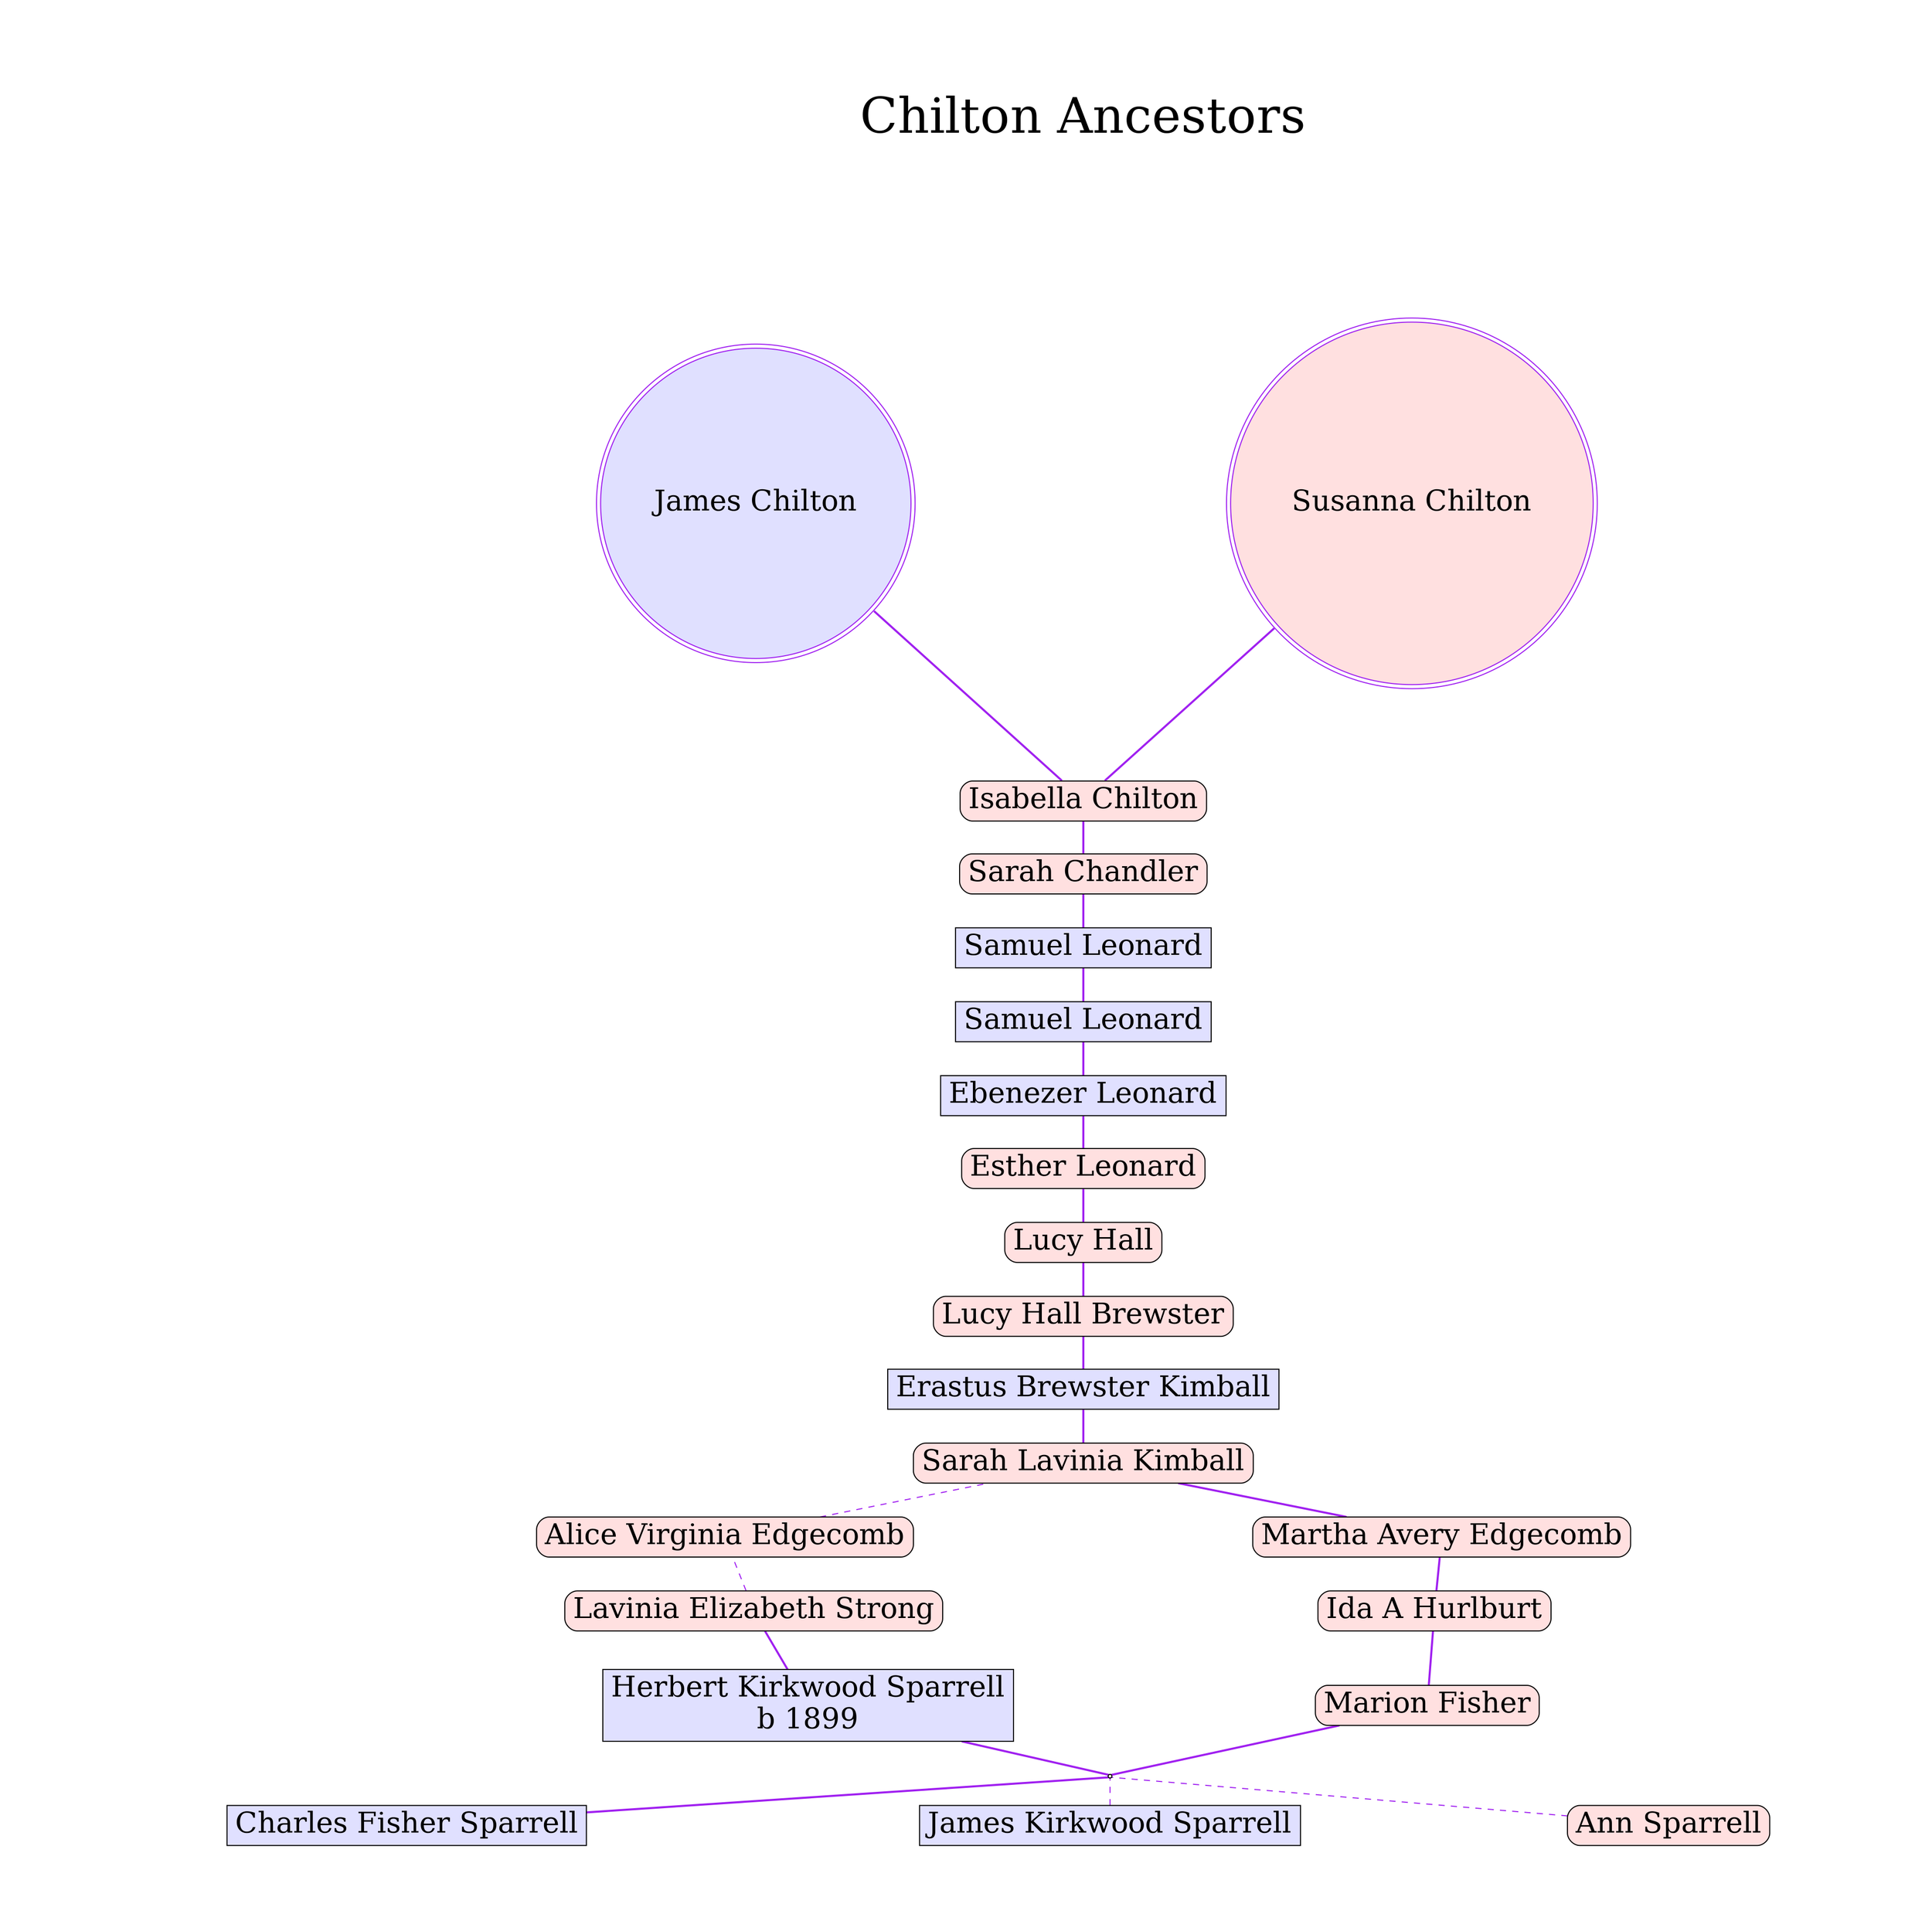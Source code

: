 digraph GRAMPS_graph
{
  bgcolor=white;
  center="true";
  charset="utf8";
  concentrate="false";
  dpi="300";
  graph [fontsize=28];
  margin="1.00,1.00";
  mclimit="99";
  nodesep="0.20";
  outputorder="edgesfirst";
  page="36.00,24.00";
  pagedir="BL";
  rankdir="BT";
  ranksep="0.20";
  ratio="fill";
  searchsize="100";
  size="24.00 22.00";
  splines="true";

  edge [len=0.5 style=solid arrowhead=none arrowtail=normal fontsize=28];
  node [style=filled fontsize=28];


  I0000 [ shape="plaintext" fillcolor="#ffffff"  label="Chilton Ancestors" fontsize=48];
  F0727 -> I0000 [style=invis]; // father:  Mayflower
  F0727 [ shape="ellipse" fillcolor="#ffffe0" style="invis" label="" ];
  // Top Generation
  { rank = same; I1265; I1265b;} // Chilton, Alden, Brewster, Bradford, Rogers
  I1265 -> F0727 [style=invis]; // Chilton
  I1265b -> F0727 [style=invis]; // Chilton


  I1265 [ shape="circle" fillcolor="#e0e0ff" style="solid,filled" label="James Chilton" peripheries=2 color=purple ];

  I1271 -> I1265 [ color=purple style=bold ];
  I1271 [ shape="box" fillcolor="#ffe0e0" style="rounded,filled" label="Isabella Chilton" ];
  I1271 -> I1265b [ color=purple style=bold ];
  I1265b [ shape="circle" fillcolor="#ffe0e0" style="solid,filled" label="Susanna Chilton" peripheries=2 color=purple ];

  I885 -> I1271 [ color=purple style=bold ];
  I885 [ shape="box" fillcolor="#ffe0e0" style="rounded,filled" label="Sarah Chandler" ];
  I882 -> I885 [ color=purple style=bold ];
  I882 [ shape="box" fillcolor="#e0e0ff" style="solid,filled" label="Samuel Leonard" ];
  I880 -> I882 [ color=purple style=bold ];
  I880 [ shape="box" fillcolor="#e0e0ff" style="solid,filled" label="Samuel Leonard" ];
  I878 -> I880 [ color=purple style=bold ];
  I878 [ shape="box" fillcolor="#e0e0ff" style="solid,filled" label="Ebenezer Leonard" ];
  I840 -> I878 [ color=purple style=bold ];
  I840 [ shape="box" fillcolor="#ffe0e0" style="rounded,filled" label="Esther Leonard" ];

  I1132 -> I840 [ color=purple style=bold ];
  I1132 [ shape="box" fillcolor="#ffe0e0" style="rounded,filled" label="Lucy Hall" ];
  I1109 -> I1132 [color=purple style=bold]; // mother: Lucy Hall
  I1109 [ shape="box" fillcolor="#ffe0e0" style="rounded,filled" label="Lucy Hall Brewster" ];
  I1076 -> I1109 [color=purple style=bold]; // child:  Erastus Brewster Kimball to mother: Lucy Hall Brewster
  I1076 [ shape="box" fillcolor="#e0e0ff" style="solid,filled" label="Erastus Brewster Kimball" ];
  I1054 -> I1076 [color=purple style=bold]; // father: Erastus Brewster Kimball
  I1054 [ shape="box" fillcolor="#ffe0e0" style="rounded,filled" label="Sarah Lavinia Kimball" ];

  I402 -> I1054 [color=purple style=dashed]; // child:  Alice Virginia Edgecomb
  I402 [ shape="box" fillcolor="#ffe0e0" style="rounded,filled" label="Alice Virginia Edgecomb" ];
  I191 -> I402 [color=purple style=dashed]; // mother: Alice Virginia Edgecomb
  I191 [ shape="box" fillcolor="#ffe0e0" style="rounded,filled" label="Lavinia Elizabeth Strong" ];
  I898 -> I191 [color=purple style=bold]; // mother: Lavinia Elizabeth Strong
  I898 [ shape="box" fillcolor="#e0e0ff" style="solid,filled" label="Herbert Kirkwood Sparrell\nb 1899" ];
  F259 -> I898 [color=purple style=bold]; // father: Herbert Kirkwood Sparrell

  I1065 -> I1054 [color=purple style=bold]; // child:  Martha Avery Edgecomb
  I1065 [ shape="box" fillcolor="#ffe0e0" style="rounded,filled" label="Martha Avery Edgecomb" ];
  I349 -> I1065 [color=purple style=bold]; // child:  Ida A Hurlburt to mother: Martha Avery Edgecomb
  I349 [ shape="box" fillcolor="#ffe0e0" style="rounded,filled" label="Ida A Hurlburt" ];
  I371 -> I349 [color=purple style=bold]; // child:  Marion Fisher to mother: Ida A Hurlburt
  I371 [ shape="box" fillcolor="#ffe0e0" style="rounded,filled" label="Marion Fisher" ];
  F259 -> I371 [color=purple style=bold]; // mother: Marion Fisher

  Icfs -> F259 [color=purple style=bold]; // child:  Charles Fisher Sparrell
  F259 [ shape="point" fillcolor="#ffffe0" style="solid,filled" label="m" ];

  Icfs [ shape="box" fillcolor="#e0e0ff" style="solid,filled" label="Charles Fisher Sparrell" ];
  Ijks [ shape="box" fillcolor="#e0e0ff" style="solid,filled" label="James Kirkwood Sparrell" ];
  I190 [ shape="box" fillcolor="#ffe0e0" style="rounded,filled" label="Ann Sparrell" ];

  I190 -> F259 [color=purple style=dashed]; // child:  Charles Fisher Sparrell
  Ijks -> F259 [color=purple style=dashed]; // child:  Charles Fisher Sparrell




}

